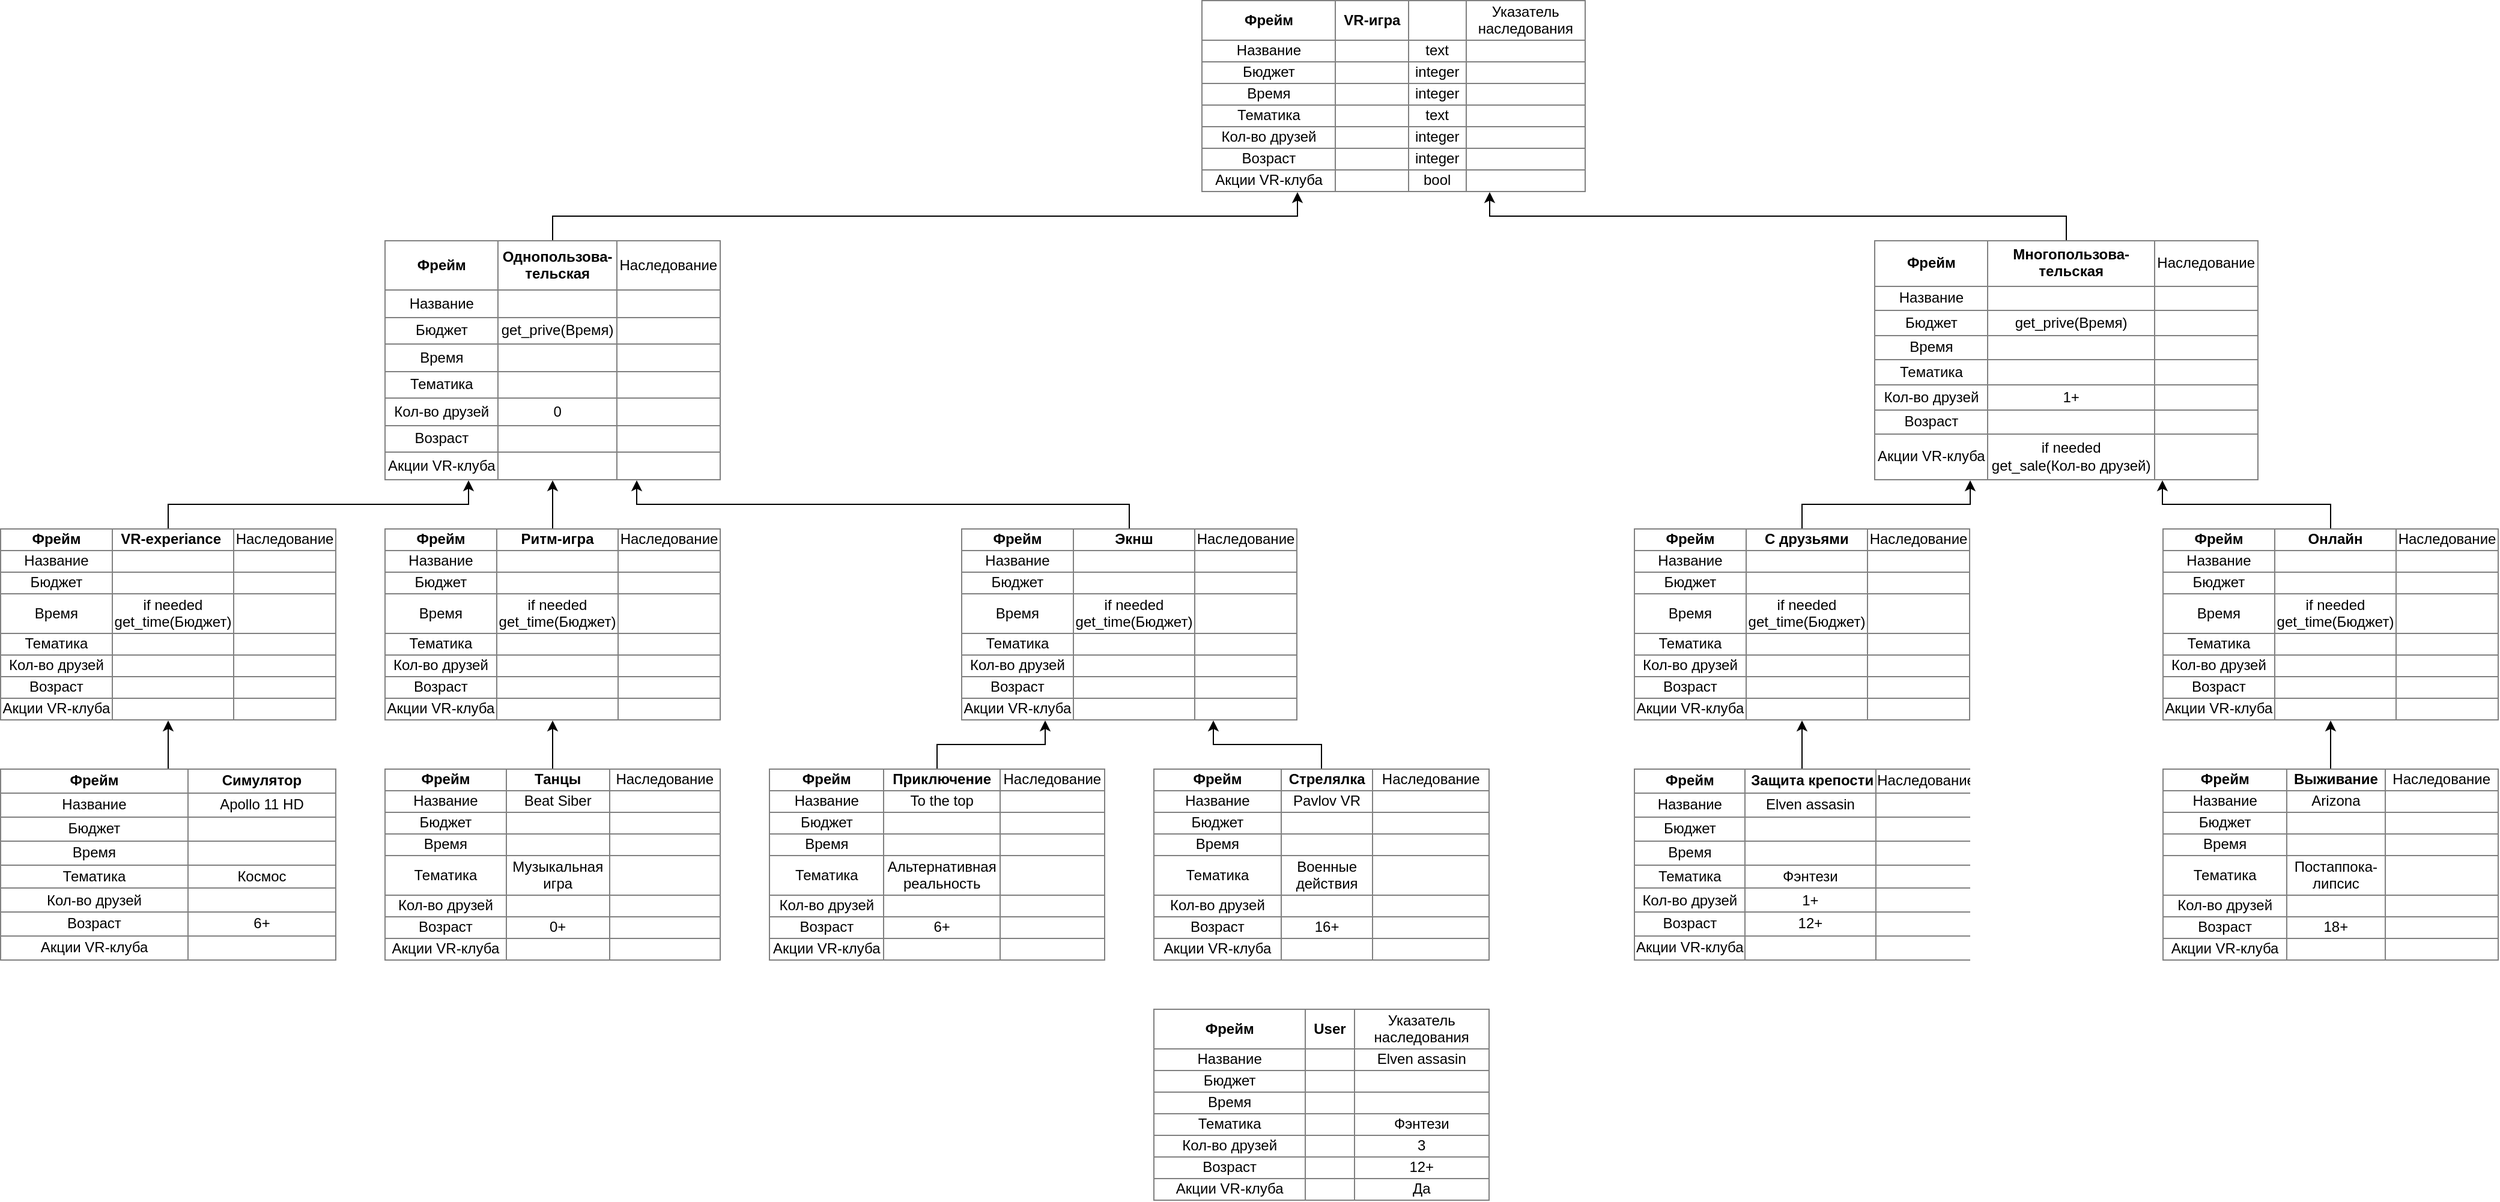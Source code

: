 <mxfile version="12.4.3" type="device" pages="1"><diagram id="cVDN_afEP5w0eiHmL_RP" name="Page-1"><mxGraphModel dx="3897" dy="994" grid="1" gridSize="10" guides="1" tooltips="1" connect="1" arrows="1" fold="1" page="1" pageScale="1" pageWidth="827" pageHeight="1169" math="0" shadow="0"><root><mxCell id="0"/><mxCell id="1" parent="0"/><object label="&lt;table border=&quot;1&quot; width=&quot;100%&quot; style=&quot;width: 100% ; height: 100% ; border-collapse: collapse&quot;&gt;&lt;tbody&gt;&lt;tr&gt;&lt;td&gt;&lt;b&gt;Фрейм&lt;/b&gt;&lt;/td&gt;&lt;td&gt;&lt;b&gt;VR-игра&lt;/b&gt;&lt;/td&gt;&lt;td&gt;&lt;br&gt;&lt;/td&gt;&lt;td&gt;Указатель&lt;br&gt;наследования&lt;/td&gt;&lt;/tr&gt;&lt;tr&gt;&lt;td&gt;Название&lt;/td&gt;&lt;td&gt;&lt;br&gt;&lt;/td&gt;&lt;td&gt;text&lt;/td&gt;&lt;td&gt;&lt;br&gt;&lt;/td&gt;&lt;/tr&gt;&lt;tr&gt;&lt;td&gt;Бюджет&lt;/td&gt;&lt;td&gt;&lt;br&gt;&lt;/td&gt;&lt;td&gt;integer&lt;/td&gt;&lt;td&gt;&lt;br&gt;&lt;/td&gt;&lt;/tr&gt;&lt;tr&gt;&lt;td&gt;Время&lt;/td&gt;&lt;td&gt;&lt;br&gt;&lt;/td&gt;&lt;td&gt;integer&lt;br&gt;&lt;/td&gt;&lt;td&gt;&lt;br&gt;&lt;/td&gt;&lt;/tr&gt;&lt;tr&gt;&lt;td&gt;Тематика&lt;/td&gt;&lt;td&gt;&lt;br&gt;&lt;/td&gt;&lt;td&gt;text&lt;/td&gt;&lt;td&gt;&lt;br&gt;&lt;/td&gt;&lt;/tr&gt;&lt;tr&gt;&lt;td&gt;Кол-во друзей&lt;/td&gt;&lt;td&gt;&lt;br&gt;&lt;/td&gt;&lt;td&gt;integer&lt;/td&gt;&lt;td&gt;&lt;br&gt;&lt;/td&gt;&lt;/tr&gt;&lt;tr&gt;&lt;td&gt;Возраст&lt;/td&gt;&lt;td&gt;&lt;br&gt;&lt;/td&gt;&lt;td&gt;integer&lt;/td&gt;&lt;td&gt;&lt;br&gt;&lt;/td&gt;&lt;/tr&gt;&lt;tr&gt;&lt;td&gt;Акции VR-клуба&lt;/td&gt;&lt;td&gt;&lt;br&gt;&lt;/td&gt;&lt;td&gt;bool&lt;/td&gt;&lt;td&gt;&lt;br&gt;&lt;/td&gt;&lt;/tr&gt;&lt;/tbody&gt;&lt;/table&gt;" id="p382-A87KqGorFQQqYWC-11"><mxCell style="text;html=1;strokeColor=none;fillColor=none;overflow=fill;align=center;" parent="1" vertex="1"><mxGeometry x="-600" y="120" width="320" height="160" as="geometry"/></mxCell></object><mxCell id="mom5N-bsI6EwqqeUB0af-39" style="edgeStyle=orthogonalEdgeStyle;rounded=0;orthogonalLoop=1;jettySize=auto;html=1;exitX=0.5;exitY=0;exitDx=0;exitDy=0;entryX=0.25;entryY=1;entryDx=0;entryDy=0;" edge="1" parent="1" source="mom5N-bsI6EwqqeUB0af-1" target="p382-A87KqGorFQQqYWC-11"><mxGeometry relative="1" as="geometry"/></mxCell><object label="&lt;table border=&quot;1&quot; width=&quot;100%&quot; style=&quot;width: 100% ; height: 100% ; border-collapse: collapse&quot;&gt;&lt;tbody&gt;&lt;tr&gt;&lt;td&gt;&lt;b&gt;Фрейм&lt;/b&gt;&lt;/td&gt;&lt;td&gt;&lt;b&gt;Однопользова-&lt;br&gt;тельская&lt;/b&gt;&lt;/td&gt;&lt;td&gt;Наследование&lt;/td&gt;&lt;/tr&gt;&lt;tr&gt;&lt;td&gt;Название&lt;/td&gt;&lt;td&gt;&lt;br&gt;&lt;/td&gt;&lt;td&gt;&lt;br&gt;&lt;/td&gt;&lt;/tr&gt;&lt;tr&gt;&lt;td&gt;Бюджет&lt;/td&gt;&lt;td&gt;get_prive(Время)&lt;/td&gt;&lt;td&gt;&lt;br&gt;&lt;/td&gt;&lt;/tr&gt;&lt;tr&gt;&lt;td&gt;Время&lt;/td&gt;&lt;td&gt;&lt;br&gt;&lt;/td&gt;&lt;td&gt;&lt;br&gt;&lt;/td&gt;&lt;/tr&gt;&lt;tr&gt;&lt;td&gt;Тематика&lt;/td&gt;&lt;td&gt;&lt;br&gt;&lt;/td&gt;&lt;td&gt;&lt;br&gt;&lt;/td&gt;&lt;/tr&gt;&lt;tr&gt;&lt;td&gt;Кол-во друзей&lt;/td&gt;&lt;td&gt;0&lt;/td&gt;&lt;td&gt;&lt;br&gt;&lt;/td&gt;&lt;/tr&gt;&lt;tr&gt;&lt;td&gt;Возраст&lt;/td&gt;&lt;td&gt;&lt;br&gt;&lt;/td&gt;&lt;td&gt;&lt;br&gt;&lt;/td&gt;&lt;/tr&gt;&lt;tr&gt;&lt;td&gt;Акции VR-клуба&lt;br&gt;&lt;/td&gt;&lt;td&gt;&lt;br&gt;&lt;/td&gt;&lt;td&gt;&lt;br&gt;&lt;/td&gt;&lt;/tr&gt;&lt;/tbody&gt;&lt;/table&gt;" id="mom5N-bsI6EwqqeUB0af-1"><mxCell style="text;html=1;strokeColor=none;fillColor=none;overflow=fill;align=center;" vertex="1" parent="1"><mxGeometry x="-1280" y="320" width="280" height="200" as="geometry"/></mxCell></object><mxCell id="mom5N-bsI6EwqqeUB0af-36" style="edgeStyle=orthogonalEdgeStyle;rounded=0;orthogonalLoop=1;jettySize=auto;html=1;exitX=0.5;exitY=0;exitDx=0;exitDy=0;entryX=0.25;entryY=1;entryDx=0;entryDy=0;" edge="1" parent="1" source="mom5N-bsI6EwqqeUB0af-17" target="mom5N-bsI6EwqqeUB0af-1"><mxGeometry relative="1" as="geometry"/></mxCell><object label="&lt;table border=&quot;1&quot; width=&quot;100%&quot; style=&quot;width: 100% ; height: 100% ; border-collapse: collapse&quot;&gt;&lt;tbody&gt;&lt;tr&gt;&lt;td&gt;&lt;b&gt;Фрейм&lt;/b&gt;&lt;/td&gt;&lt;td&gt;&lt;b&gt;VR-experiance&amp;nbsp;&lt;/b&gt;&lt;/td&gt;&lt;td&gt;Наследование&lt;/td&gt;&lt;/tr&gt;&lt;tr&gt;&lt;td&gt;Название&lt;/td&gt;&lt;td&gt;&lt;br&gt;&lt;/td&gt;&lt;td&gt;&lt;br&gt;&lt;/td&gt;&lt;/tr&gt;&lt;tr&gt;&lt;td&gt;Бюджет&lt;/td&gt;&lt;td&gt;&lt;br&gt;&lt;/td&gt;&lt;td&gt;&lt;br&gt;&lt;/td&gt;&lt;/tr&gt;&lt;tr&gt;&lt;td&gt;Время&lt;/td&gt;&lt;td&gt;if needed&lt;br&gt;get_time(Бюджет)&lt;/td&gt;&lt;td&gt;&lt;br&gt;&lt;/td&gt;&lt;/tr&gt;&lt;tr&gt;&lt;td&gt;Тематика&lt;br&gt;&lt;/td&gt;&lt;td&gt;&lt;br&gt;&lt;/td&gt;&lt;td&gt;&lt;br&gt;&lt;/td&gt;&lt;/tr&gt;&lt;tr&gt;&lt;td&gt;Кол-во друзей&lt;/td&gt;&lt;td&gt;&lt;br&gt;&lt;/td&gt;&lt;td&gt;&lt;br&gt;&lt;/td&gt;&lt;/tr&gt;&lt;tr&gt;&lt;td&gt;Возраст&lt;/td&gt;&lt;td&gt;&lt;br&gt;&lt;/td&gt;&lt;td&gt;&lt;br&gt;&lt;/td&gt;&lt;/tr&gt;&lt;tr&gt;&lt;td&gt;Акции VR-клуба&lt;/td&gt;&lt;td&gt;&lt;br&gt;&lt;/td&gt;&lt;td&gt;&lt;br&gt;&lt;/td&gt;&lt;/tr&gt;&lt;/tbody&gt;&lt;/table&gt;" id="mom5N-bsI6EwqqeUB0af-17"><mxCell style="text;html=1;strokeColor=none;fillColor=none;overflow=fill;align=center;" vertex="1" parent="1"><mxGeometry x="-1600" y="560" width="280" height="160" as="geometry"/></mxCell></object><mxCell id="mom5N-bsI6EwqqeUB0af-37" style="edgeStyle=orthogonalEdgeStyle;rounded=0;orthogonalLoop=1;jettySize=auto;html=1;exitX=0.5;exitY=0;exitDx=0;exitDy=0;entryX=0.5;entryY=1;entryDx=0;entryDy=0;" edge="1" parent="1" source="mom5N-bsI6EwqqeUB0af-18" target="mom5N-bsI6EwqqeUB0af-1"><mxGeometry relative="1" as="geometry"/></mxCell><object label="&lt;table border=&quot;1&quot; width=&quot;100%&quot; style=&quot;width: 100% ; height: 100% ; border-collapse: collapse&quot;&gt;&lt;tbody&gt;&lt;tr&gt;&lt;td&gt;&lt;b&gt;Фрейм&lt;/b&gt;&lt;/td&gt;&lt;td&gt;&lt;b&gt;Ритм-игра&lt;/b&gt;&lt;/td&gt;&lt;td&gt;Наследование&lt;/td&gt;&lt;/tr&gt;&lt;tr&gt;&lt;td&gt;Название&lt;/td&gt;&lt;td&gt;&lt;br&gt;&lt;/td&gt;&lt;td&gt;&lt;br&gt;&lt;/td&gt;&lt;/tr&gt;&lt;tr&gt;&lt;td&gt;Бюджет&lt;/td&gt;&lt;td&gt;&lt;/td&gt;&lt;td&gt;&lt;br&gt;&lt;/td&gt;&lt;/tr&gt;&lt;tr&gt;&lt;td&gt;Время&lt;/td&gt;&lt;td&gt;if needed&lt;br&gt;get_time(Бюджет)&lt;/td&gt;&lt;td&gt;&lt;br&gt;&lt;/td&gt;&lt;/tr&gt;&lt;tr&gt;&lt;td&gt;Тематика&lt;br&gt;&lt;/td&gt;&lt;td&gt;&lt;/td&gt;&lt;td&gt;&lt;br&gt;&lt;/td&gt;&lt;/tr&gt;&lt;tr&gt;&lt;td&gt;Кол-во друзей&lt;/td&gt;&lt;td&gt;&lt;br&gt;&lt;/td&gt;&lt;td&gt;&lt;br&gt;&lt;/td&gt;&lt;/tr&gt;&lt;tr&gt;&lt;td&gt;Возраст&lt;/td&gt;&lt;td&gt;&lt;br&gt;&lt;/td&gt;&lt;td&gt;&lt;br&gt;&lt;/td&gt;&lt;/tr&gt;&lt;tr&gt;&lt;td&gt;Акции VR-клуба&lt;br&gt;&lt;/td&gt;&lt;td&gt;&lt;br&gt;&lt;/td&gt;&lt;td&gt;&lt;br&gt;&lt;/td&gt;&lt;/tr&gt;&lt;/tbody&gt;&lt;/table&gt;" id="mom5N-bsI6EwqqeUB0af-18"><mxCell style="text;html=1;strokeColor=none;fillColor=none;overflow=fill;align=center;" vertex="1" parent="1"><mxGeometry x="-1280" y="560" width="280" height="160" as="geometry"/></mxCell></object><mxCell id="mom5N-bsI6EwqqeUB0af-38" style="edgeStyle=orthogonalEdgeStyle;rounded=0;orthogonalLoop=1;jettySize=auto;html=1;exitX=0.5;exitY=0;exitDx=0;exitDy=0;entryX=0.75;entryY=1;entryDx=0;entryDy=0;" edge="1" parent="1" source="mom5N-bsI6EwqqeUB0af-19" target="mom5N-bsI6EwqqeUB0af-1"><mxGeometry relative="1" as="geometry"/></mxCell><object label="&lt;table border=&quot;1&quot; width=&quot;100%&quot; style=&quot;width: 100% ; height: 100% ; border-collapse: collapse&quot;&gt;&lt;tbody&gt;&lt;tr&gt;&lt;td&gt;&lt;b&gt;Фрейм&lt;/b&gt;&lt;/td&gt;&lt;td&gt;&lt;b&gt;Экнш&lt;/b&gt;&lt;/td&gt;&lt;td&gt;Наследование&lt;/td&gt;&lt;/tr&gt;&lt;tr&gt;&lt;td&gt;Название&lt;/td&gt;&lt;td&gt;&lt;br&gt;&lt;/td&gt;&lt;td&gt;&lt;br&gt;&lt;/td&gt;&lt;/tr&gt;&lt;tr&gt;&lt;td&gt;Бюджет&lt;/td&gt;&lt;td&gt;&amp;nbsp;&lt;/td&gt;&lt;td&gt;&lt;br&gt;&lt;/td&gt;&lt;/tr&gt;&lt;tr&gt;&lt;td&gt;Время&lt;/td&gt;&lt;td&gt;if needed&lt;br&gt;get_time(Бюджет)&lt;br&gt;&lt;/td&gt;&lt;td&gt;&lt;br&gt;&lt;/td&gt;&lt;/tr&gt;&lt;tr&gt;&lt;td&gt;Тематика&lt;/td&gt;&lt;td&gt;&lt;br&gt;&lt;/td&gt;&lt;td&gt;&lt;br&gt;&lt;/td&gt;&lt;/tr&gt;&lt;tr&gt;&lt;td&gt;Кол-во друзей&lt;/td&gt;&lt;td&gt;&lt;br&gt;&lt;/td&gt;&lt;td&gt;&lt;br&gt;&lt;/td&gt;&lt;/tr&gt;&lt;tr&gt;&lt;td&gt;Возраст&lt;/td&gt;&lt;td&gt;&lt;br&gt;&lt;/td&gt;&lt;td&gt;&lt;br&gt;&lt;/td&gt;&lt;/tr&gt;&lt;tr&gt;&lt;td&gt;Акции VR-клуба&lt;br&gt;&lt;/td&gt;&lt;td&gt;&lt;br&gt;&lt;/td&gt;&lt;td&gt;&lt;br&gt;&lt;/td&gt;&lt;/tr&gt;&lt;/tbody&gt;&lt;/table&gt;" id="mom5N-bsI6EwqqeUB0af-19"><mxCell style="text;html=1;strokeColor=none;fillColor=none;overflow=fill;align=center;" vertex="1" parent="1"><mxGeometry x="-800" y="560" width="280" height="160" as="geometry"/></mxCell></object><mxCell id="mom5N-bsI6EwqqeUB0af-32" style="edgeStyle=orthogonalEdgeStyle;rounded=0;orthogonalLoop=1;jettySize=auto;html=1;exitX=0.5;exitY=0;exitDx=0;exitDy=0;entryX=0.25;entryY=1;entryDx=0;entryDy=0;" edge="1" parent="1" source="mom5N-bsI6EwqqeUB0af-20" target="mom5N-bsI6EwqqeUB0af-19"><mxGeometry relative="1" as="geometry"/></mxCell><object label="&lt;table border=&quot;1&quot; width=&quot;100%&quot; style=&quot;width: 100% ; height: 100% ; border-collapse: collapse&quot;&gt;&lt;tbody&gt;&lt;tr&gt;&lt;td&gt;&lt;b&gt;Фрейм&lt;/b&gt;&lt;/td&gt;&lt;td&gt;&lt;b&gt;Приключение&lt;/b&gt;&lt;/td&gt;&lt;td&gt;Наследование&lt;/td&gt;&lt;/tr&gt;&lt;tr&gt;&lt;td&gt;Название&lt;/td&gt;&lt;td&gt;To the top&lt;/td&gt;&lt;td&gt;&lt;br&gt;&lt;/td&gt;&lt;/tr&gt;&lt;tr&gt;&lt;td&gt;Бюджет&lt;/td&gt;&lt;td&gt;&lt;br&gt;&lt;/td&gt;&lt;td&gt;&lt;br&gt;&lt;/td&gt;&lt;/tr&gt;&lt;tr&gt;&lt;td&gt;Время&lt;/td&gt;&lt;td&gt;&lt;br&gt;&lt;/td&gt;&lt;td&gt;&lt;br&gt;&lt;/td&gt;&lt;/tr&gt;&lt;tr&gt;&lt;td&gt;Тематика&lt;/td&gt;&lt;td&gt;Альтернативная&lt;br&gt;реальность&lt;/td&gt;&lt;td&gt;&lt;br&gt;&lt;/td&gt;&lt;/tr&gt;&lt;tr&gt;&lt;td&gt;Кол-во друзей&lt;/td&gt;&lt;td&gt;&lt;br&gt;&lt;/td&gt;&lt;td&gt;&lt;br&gt;&lt;/td&gt;&lt;/tr&gt;&lt;tr&gt;&lt;td&gt;Возраст&lt;/td&gt;&lt;td&gt;6+&lt;/td&gt;&lt;td&gt;&lt;br&gt;&lt;/td&gt;&lt;/tr&gt;&lt;tr&gt;&lt;td&gt;Акции VR-клуба&lt;br&gt;&lt;/td&gt;&lt;td&gt;&lt;br&gt;&lt;/td&gt;&lt;td&gt;&lt;br&gt;&lt;/td&gt;&lt;/tr&gt;&lt;/tbody&gt;&lt;/table&gt;" id="mom5N-bsI6EwqqeUB0af-20"><mxCell style="text;html=1;strokeColor=none;fillColor=none;overflow=fill;align=center;" vertex="1" parent="1"><mxGeometry x="-960" y="760" width="280" height="160" as="geometry"/></mxCell></object><mxCell id="mom5N-bsI6EwqqeUB0af-34" style="edgeStyle=orthogonalEdgeStyle;rounded=0;orthogonalLoop=1;jettySize=auto;html=1;exitX=0.5;exitY=0;exitDx=0;exitDy=0;entryX=0.5;entryY=1;entryDx=0;entryDy=0;" edge="1" parent="1" source="mom5N-bsI6EwqqeUB0af-21" target="mom5N-bsI6EwqqeUB0af-18"><mxGeometry relative="1" as="geometry"/></mxCell><object label="&lt;table border=&quot;1&quot; width=&quot;100%&quot; style=&quot;width: 100% ; height: 100% ; border-collapse: collapse&quot;&gt;&lt;tbody&gt;&lt;tr&gt;&lt;td&gt;&lt;b&gt;Фрейм&lt;/b&gt;&lt;/td&gt;&lt;td&gt;&lt;b&gt;Танцы&lt;/b&gt;&lt;/td&gt;&lt;td&gt;Наследование&lt;/td&gt;&lt;/tr&gt;&lt;tr&gt;&lt;td&gt;Название&lt;/td&gt;&lt;td&gt;Beat Siber&lt;/td&gt;&lt;td&gt;&lt;br&gt;&lt;/td&gt;&lt;/tr&gt;&lt;tr&gt;&lt;td&gt;Бюджет&lt;/td&gt;&lt;td&gt;&amp;nbsp;&lt;/td&gt;&lt;td&gt;&lt;br&gt;&lt;/td&gt;&lt;/tr&gt;&lt;tr&gt;&lt;td&gt;Время&lt;/td&gt;&lt;td&gt;&lt;br&gt;&lt;/td&gt;&lt;td&gt;&lt;br&gt;&lt;/td&gt;&lt;/tr&gt;&lt;tr&gt;&lt;td&gt;Тематика&lt;/td&gt;&lt;td&gt;Музыкальная &lt;br&gt;игра&lt;/td&gt;&lt;td&gt;&lt;br&gt;&lt;/td&gt;&lt;/tr&gt;&lt;tr&gt;&lt;td&gt;Кол-во друзей&lt;/td&gt;&lt;td&gt;&lt;br&gt;&lt;/td&gt;&lt;td&gt;&lt;br&gt;&lt;/td&gt;&lt;/tr&gt;&lt;tr&gt;&lt;td&gt;Возраст&lt;/td&gt;&lt;td&gt;0+&lt;/td&gt;&lt;td&gt;&lt;br&gt;&lt;/td&gt;&lt;/tr&gt;&lt;tr&gt;&lt;td&gt;Акции VR-клуба&lt;br&gt;&lt;/td&gt;&lt;td&gt;&lt;br&gt;&lt;/td&gt;&lt;td&gt;&lt;br&gt;&lt;/td&gt;&lt;/tr&gt;&lt;/tbody&gt;&lt;/table&gt;" id="mom5N-bsI6EwqqeUB0af-21"><mxCell style="text;html=1;strokeColor=none;fillColor=none;overflow=fill;align=center;" vertex="1" parent="1"><mxGeometry x="-1280" y="760" width="280" height="160" as="geometry"/></mxCell></object><mxCell id="mom5N-bsI6EwqqeUB0af-35" style="edgeStyle=orthogonalEdgeStyle;rounded=0;orthogonalLoop=1;jettySize=auto;html=1;exitX=0.5;exitY=0;exitDx=0;exitDy=0;entryX=0.5;entryY=1;entryDx=0;entryDy=0;" edge="1" parent="1" source="mom5N-bsI6EwqqeUB0af-22" target="mom5N-bsI6EwqqeUB0af-17"><mxGeometry relative="1" as="geometry"/></mxCell><object label="&lt;table border=&quot;1&quot; width=&quot;100%&quot; style=&quot;width: 100% ; height: 100% ; border-collapse: collapse&quot;&gt;&lt;tbody&gt;&lt;tr&gt;&lt;td&gt;&lt;b&gt;Фрейм&lt;/b&gt;&lt;/td&gt;&lt;td&gt;&lt;b&gt;Симулятор&lt;/b&gt;&lt;/td&gt;&lt;/tr&gt;&lt;tr&gt;&lt;td&gt;Название&lt;/td&gt;&lt;td&gt;Apollo 11 HD&lt;/td&gt;&lt;/tr&gt;&lt;tr&gt;&lt;td&gt;Бюджет&lt;/td&gt;&lt;td&gt;&amp;nbsp;&lt;/td&gt;&lt;/tr&gt;&lt;tr&gt;&lt;td&gt;Время&lt;/td&gt;&lt;td&gt;&lt;br&gt;&lt;/td&gt;&lt;/tr&gt;&lt;tr&gt;&lt;td&gt;Тематика&lt;br&gt;&lt;/td&gt;&lt;td&gt;Космос&lt;/td&gt;&lt;/tr&gt;&lt;tr&gt;&lt;td&gt;Кол-во друзей&lt;/td&gt;&lt;td&gt;&lt;br&gt;&lt;/td&gt;&lt;/tr&gt;&lt;tr&gt;&lt;td&gt;Возраст&lt;/td&gt;&lt;td&gt;6+&lt;/td&gt;&lt;/tr&gt;&lt;tr&gt;&lt;td&gt;Акции VR-клуба&lt;br&gt;&lt;/td&gt;&lt;td&gt;&lt;br&gt;&lt;/td&gt;&lt;/tr&gt;&lt;/tbody&gt;&lt;/table&gt;" id="mom5N-bsI6EwqqeUB0af-22"><mxCell style="text;html=1;strokeColor=none;fillColor=none;overflow=fill;align=center;" vertex="1" parent="1"><mxGeometry x="-1600" y="760" width="280" height="160" as="geometry"/></mxCell></object><mxCell id="mom5N-bsI6EwqqeUB0af-40" style="edgeStyle=orthogonalEdgeStyle;rounded=0;orthogonalLoop=1;jettySize=auto;html=1;exitX=0.5;exitY=0;exitDx=0;exitDy=0;entryX=0.75;entryY=1;entryDx=0;entryDy=0;" edge="1" parent="1" source="mom5N-bsI6EwqqeUB0af-25" target="p382-A87KqGorFQQqYWC-11"><mxGeometry relative="1" as="geometry"/></mxCell><object label="&lt;table border=&quot;1&quot; width=&quot;100%&quot; style=&quot;width: 100% ; height: 100% ; border-collapse: collapse&quot;&gt;&lt;tbody&gt;&lt;tr&gt;&lt;td&gt;&lt;b&gt;Фрейм&lt;/b&gt;&lt;/td&gt;&lt;td&gt;&lt;b&gt;Многопользова-&lt;br&gt;тельская&lt;/b&gt;&lt;/td&gt;&lt;td&gt;Наследование&lt;/td&gt;&lt;/tr&gt;&lt;tr&gt;&lt;td&gt;Название&lt;/td&gt;&lt;td&gt;&lt;br&gt;&lt;/td&gt;&lt;td&gt;&lt;br&gt;&lt;/td&gt;&lt;/tr&gt;&lt;tr&gt;&lt;td&gt;Бюджет&lt;/td&gt;&lt;td&gt;get_prive(Время)&lt;br&gt;&lt;/td&gt;&lt;td&gt;&lt;br&gt;&lt;/td&gt;&lt;/tr&gt;&lt;tr&gt;&lt;td&gt;Время&lt;/td&gt;&lt;td&gt;&lt;br&gt;&lt;/td&gt;&lt;td&gt;&lt;br&gt;&lt;/td&gt;&lt;/tr&gt;&lt;tr&gt;&lt;td&gt;Тематика&lt;/td&gt;&lt;td&gt;&lt;br&gt;&lt;/td&gt;&lt;td&gt;&lt;br&gt;&lt;/td&gt;&lt;/tr&gt;&lt;tr&gt;&lt;td&gt;Кол-во друзей&lt;/td&gt;&lt;td&gt;1+&lt;/td&gt;&lt;td&gt;&lt;br&gt;&lt;/td&gt;&lt;/tr&gt;&lt;tr&gt;&lt;td&gt;Возраст&lt;/td&gt;&lt;td&gt;&lt;br&gt;&lt;/td&gt;&lt;td&gt;&lt;br&gt;&lt;/td&gt;&lt;/tr&gt;&lt;tr&gt;&lt;td&gt;Акции VR-клуба&lt;br&gt;&lt;/td&gt;&lt;td&gt;if needed&lt;br&gt;get_sale(Кол-во друзей)&lt;/td&gt;&lt;td&gt;&lt;br&gt;&lt;/td&gt;&lt;/tr&gt;&lt;/tbody&gt;&lt;/table&gt;" id="mom5N-bsI6EwqqeUB0af-25"><mxCell style="text;html=1;strokeColor=none;fillColor=none;overflow=fill;align=center;" vertex="1" parent="1"><mxGeometry x="-40" y="320" width="320" height="200" as="geometry"/></mxCell></object><mxCell id="mom5N-bsI6EwqqeUB0af-43" style="edgeStyle=orthogonalEdgeStyle;rounded=0;orthogonalLoop=1;jettySize=auto;html=1;exitX=0.5;exitY=0;exitDx=0;exitDy=0;entryX=0.5;entryY=1;entryDx=0;entryDy=0;" edge="1" parent="1" source="mom5N-bsI6EwqqeUB0af-26" target="mom5N-bsI6EwqqeUB0af-27"><mxGeometry relative="1" as="geometry"/></mxCell><object label="&lt;table border=&quot;1&quot; width=&quot;100%&quot; style=&quot;width: 100% ; height: 100% ; border-collapse: collapse&quot;&gt;&lt;tbody&gt;&lt;tr&gt;&lt;td&gt;&lt;b&gt;Фрейм&lt;/b&gt;&lt;/td&gt;&lt;td&gt;&lt;b&gt;&amp;nbsp;Защита крепости&lt;/b&gt;&lt;/td&gt;&lt;td&gt;Наследование&lt;/td&gt;&lt;/tr&gt;&lt;tr&gt;&lt;td&gt;Название&lt;/td&gt;&lt;td&gt;Elven assasin&lt;br&gt;&lt;/td&gt;&lt;td&gt;&lt;br&gt;&lt;/td&gt;&lt;/tr&gt;&lt;tr&gt;&lt;td&gt;Бюджет&lt;/td&gt;&lt;td&gt;&lt;br&gt;&lt;/td&gt;&lt;td&gt;&lt;br&gt;&lt;/td&gt;&lt;/tr&gt;&lt;tr&gt;&lt;td&gt;Время&lt;/td&gt;&lt;td&gt;&lt;br&gt;&lt;/td&gt;&lt;td&gt;&lt;br&gt;&lt;/td&gt;&lt;/tr&gt;&lt;tr&gt;&lt;td&gt;Тематика&lt;br&gt;&lt;/td&gt;&lt;td&gt;Фэнтези&lt;/td&gt;&lt;td&gt;&lt;br&gt;&lt;/td&gt;&lt;/tr&gt;&lt;tr&gt;&lt;td&gt;Кол-во друзей&lt;/td&gt;&lt;td&gt;1+&lt;/td&gt;&lt;td&gt;&lt;br&gt;&lt;/td&gt;&lt;/tr&gt;&lt;tr&gt;&lt;td&gt;Возраст&lt;/td&gt;&lt;td&gt;12+&lt;/td&gt;&lt;td&gt;&lt;br&gt;&lt;/td&gt;&lt;/tr&gt;&lt;tr&gt;&lt;td&gt;Акции VR-клуба&lt;br&gt;&lt;/td&gt;&lt;td&gt;&lt;br&gt;&lt;/td&gt;&lt;td&gt;&lt;br&gt;&lt;/td&gt;&lt;/tr&gt;&lt;/tbody&gt;&lt;/table&gt;" id="mom5N-bsI6EwqqeUB0af-26"><mxCell style="text;html=1;strokeColor=none;fillColor=none;overflow=fill;align=center;" vertex="1" parent="1"><mxGeometry x="-240" y="760" width="280" height="160" as="geometry"/></mxCell></object><mxCell id="mom5N-bsI6EwqqeUB0af-41" style="edgeStyle=orthogonalEdgeStyle;rounded=0;orthogonalLoop=1;jettySize=auto;html=1;exitX=0.5;exitY=0;exitDx=0;exitDy=0;entryX=0.25;entryY=1;entryDx=0;entryDy=0;" edge="1" parent="1" source="mom5N-bsI6EwqqeUB0af-27" target="mom5N-bsI6EwqqeUB0af-25"><mxGeometry relative="1" as="geometry"/></mxCell><object label="&lt;table border=&quot;1&quot; width=&quot;100%&quot; style=&quot;width: 100% ; height: 100% ; border-collapse: collapse&quot;&gt;&lt;tbody&gt;&lt;tr&gt;&lt;td&gt;&lt;b&gt;Фрейм&lt;/b&gt;&lt;/td&gt;&lt;td&gt;&lt;b&gt;С друзьями&lt;/b&gt;&lt;/td&gt;&lt;td&gt;Наследование&lt;/td&gt;&lt;/tr&gt;&lt;tr&gt;&lt;td&gt;Название&lt;/td&gt;&lt;td&gt;&lt;br&gt;&lt;/td&gt;&lt;td&gt;&lt;br&gt;&lt;/td&gt;&lt;/tr&gt;&lt;tr&gt;&lt;td&gt;Бюджет&lt;/td&gt;&lt;td&gt;&lt;br&gt;&lt;/td&gt;&lt;td&gt;&lt;br&gt;&lt;/td&gt;&lt;/tr&gt;&lt;tr&gt;&lt;td&gt;Время&lt;/td&gt;&lt;td&gt;if needed&lt;br&gt;get_time(Бюджет)&lt;br&gt;&lt;/td&gt;&lt;td&gt;&lt;br&gt;&lt;/td&gt;&lt;/tr&gt;&lt;tr&gt;&lt;td&gt;Тематика&lt;br&gt;&lt;/td&gt;&lt;td&gt;&lt;br&gt;&lt;/td&gt;&lt;td&gt;&lt;br&gt;&lt;/td&gt;&lt;/tr&gt;&lt;tr&gt;&lt;td&gt;Кол-во друзей&lt;/td&gt;&lt;td&gt;&lt;br&gt;&lt;/td&gt;&lt;td&gt;&lt;br&gt;&lt;/td&gt;&lt;/tr&gt;&lt;tr&gt;&lt;td&gt;Возраст&lt;/td&gt;&lt;td&gt;&lt;br&gt;&lt;/td&gt;&lt;td&gt;&lt;br&gt;&lt;/td&gt;&lt;/tr&gt;&lt;tr&gt;&lt;td&gt;Акции VR-клуба&lt;br&gt;&lt;/td&gt;&lt;td&gt;&lt;br&gt;&lt;/td&gt;&lt;td&gt;&lt;br&gt;&lt;/td&gt;&lt;/tr&gt;&lt;/tbody&gt;&lt;/table&gt;" id="mom5N-bsI6EwqqeUB0af-27"><mxCell style="text;html=1;strokeColor=none;fillColor=none;overflow=fill;align=center;" vertex="1" parent="1"><mxGeometry x="-240" y="560" width="280" height="160" as="geometry"/></mxCell></object><mxCell id="mom5N-bsI6EwqqeUB0af-42" style="edgeStyle=orthogonalEdgeStyle;rounded=0;orthogonalLoop=1;jettySize=auto;html=1;exitX=0.5;exitY=0;exitDx=0;exitDy=0;entryX=0.75;entryY=1;entryDx=0;entryDy=0;" edge="1" parent="1" source="mom5N-bsI6EwqqeUB0af-28" target="mom5N-bsI6EwqqeUB0af-25"><mxGeometry relative="1" as="geometry"/></mxCell><object label="&lt;table border=&quot;1&quot; width=&quot;100%&quot; style=&quot;width: 100% ; height: 100% ; border-collapse: collapse&quot;&gt;&lt;tbody&gt;&lt;tr&gt;&lt;td&gt;&lt;b&gt;Фрейм&lt;/b&gt;&lt;/td&gt;&lt;td&gt;&lt;b&gt;Онлайн&lt;/b&gt;&lt;/td&gt;&lt;td&gt;Наследование&lt;/td&gt;&lt;/tr&gt;&lt;tr&gt;&lt;td&gt;Название&lt;/td&gt;&lt;td&gt;&lt;br&gt;&lt;/td&gt;&lt;td&gt;&lt;br&gt;&lt;/td&gt;&lt;/tr&gt;&lt;tr&gt;&lt;td&gt;Бюджет&lt;/td&gt;&lt;td&gt;&lt;br&gt;&lt;/td&gt;&lt;td&gt;&lt;br&gt;&lt;/td&gt;&lt;/tr&gt;&lt;tr&gt;&lt;td&gt;Время&lt;/td&gt;&lt;td&gt;if needed&lt;br&gt;get_time(Бюджет)&lt;/td&gt;&lt;td&gt;&lt;br&gt;&lt;/td&gt;&lt;/tr&gt;&lt;tr&gt;&lt;td&gt;Тематика&lt;br&gt;&lt;/td&gt;&lt;td&gt;&lt;br&gt;&lt;/td&gt;&lt;td&gt;&lt;br&gt;&lt;/td&gt;&lt;/tr&gt;&lt;tr&gt;&lt;td&gt;Кол-во друзей&lt;/td&gt;&lt;td&gt;&lt;br&gt;&lt;/td&gt;&lt;td&gt;&lt;br&gt;&lt;/td&gt;&lt;/tr&gt;&lt;tr&gt;&lt;td&gt;Возраст&lt;/td&gt;&lt;td&gt;&lt;br&gt;&lt;/td&gt;&lt;td&gt;&lt;br&gt;&lt;/td&gt;&lt;/tr&gt;&lt;tr&gt;&lt;td&gt;Акции VR-клуба&lt;br&gt;&lt;/td&gt;&lt;td&gt;&lt;br&gt;&lt;/td&gt;&lt;td&gt;&lt;br&gt;&lt;/td&gt;&lt;/tr&gt;&lt;/tbody&gt;&lt;/table&gt;" id="mom5N-bsI6EwqqeUB0af-28"><mxCell style="text;html=1;strokeColor=none;fillColor=none;overflow=fill;align=center;" vertex="1" parent="1"><mxGeometry x="200" y="560" width="280" height="160" as="geometry"/></mxCell></object><mxCell id="mom5N-bsI6EwqqeUB0af-44" style="edgeStyle=orthogonalEdgeStyle;rounded=0;orthogonalLoop=1;jettySize=auto;html=1;exitX=0.5;exitY=0;exitDx=0;exitDy=0;entryX=0.5;entryY=1;entryDx=0;entryDy=0;" edge="1" parent="1" source="mom5N-bsI6EwqqeUB0af-29" target="mom5N-bsI6EwqqeUB0af-28"><mxGeometry relative="1" as="geometry"/></mxCell><object label="&lt;table border=&quot;1&quot; width=&quot;100%&quot; style=&quot;width: 100% ; height: 100% ; border-collapse: collapse&quot;&gt;&lt;tbody&gt;&lt;tr&gt;&lt;td&gt;&lt;b&gt;Фрейм&lt;/b&gt;&lt;/td&gt;&lt;td&gt;&lt;b&gt;Выживание&lt;/b&gt;&lt;/td&gt;&lt;td&gt;Наследование&lt;/td&gt;&lt;/tr&gt;&lt;tr&gt;&lt;td&gt;Название&lt;/td&gt;&lt;td&gt;Arizona&lt;br&gt;&lt;/td&gt;&lt;td&gt;&lt;br&gt;&lt;/td&gt;&lt;/tr&gt;&lt;tr&gt;&lt;td&gt;Бюджет&lt;/td&gt;&lt;td&gt;&lt;br&gt;&lt;/td&gt;&lt;td&gt;&lt;br&gt;&lt;/td&gt;&lt;/tr&gt;&lt;tr&gt;&lt;td&gt;Время&lt;/td&gt;&lt;td&gt;&lt;br&gt;&lt;/td&gt;&lt;td&gt;&lt;br&gt;&lt;/td&gt;&lt;/tr&gt;&lt;tr&gt;&lt;td&gt;Тематика&lt;br&gt;&lt;/td&gt;&lt;td&gt;Постаппока-&lt;br&gt;липсис&lt;/td&gt;&lt;td&gt;&lt;br&gt;&lt;/td&gt;&lt;/tr&gt;&lt;tr&gt;&lt;td&gt;Кол-во друзей&lt;/td&gt;&lt;td&gt;&lt;br&gt;&lt;/td&gt;&lt;td&gt;&lt;br&gt;&lt;/td&gt;&lt;/tr&gt;&lt;tr&gt;&lt;td&gt;Возраст&lt;/td&gt;&lt;td&gt;18+&lt;/td&gt;&lt;td&gt;&lt;br&gt;&lt;/td&gt;&lt;/tr&gt;&lt;tr&gt;&lt;td&gt;Акции VR-клуба&lt;br&gt;&lt;/td&gt;&lt;td&gt;&lt;br&gt;&lt;/td&gt;&lt;td&gt;&lt;br&gt;&lt;/td&gt;&lt;/tr&gt;&lt;/tbody&gt;&lt;/table&gt;" id="mom5N-bsI6EwqqeUB0af-29"><mxCell style="text;html=1;strokeColor=none;fillColor=none;overflow=fill;align=center;" vertex="1" parent="1"><mxGeometry x="200" y="760" width="280" height="160" as="geometry"/></mxCell></object><mxCell id="mom5N-bsI6EwqqeUB0af-33" style="edgeStyle=orthogonalEdgeStyle;rounded=0;orthogonalLoop=1;jettySize=auto;html=1;exitX=0.5;exitY=0;exitDx=0;exitDy=0;entryX=0.75;entryY=1;entryDx=0;entryDy=0;" edge="1" parent="1" source="mom5N-bsI6EwqqeUB0af-30" target="mom5N-bsI6EwqqeUB0af-19"><mxGeometry relative="1" as="geometry"/></mxCell><object label="&lt;table border=&quot;1&quot; width=&quot;100%&quot; style=&quot;width: 100% ; height: 100% ; border-collapse: collapse&quot;&gt;&lt;tbody&gt;&lt;tr&gt;&lt;td&gt;&lt;b&gt;Фрейм&lt;/b&gt;&lt;/td&gt;&lt;td&gt;&lt;b&gt;Стрелялка&lt;/b&gt;&lt;/td&gt;&lt;td&gt;Наследование&lt;/td&gt;&lt;/tr&gt;&lt;tr&gt;&lt;td&gt;Название&lt;/td&gt;&lt;td&gt;Pavlov VR&lt;/td&gt;&lt;td&gt;&lt;br&gt;&lt;/td&gt;&lt;/tr&gt;&lt;tr&gt;&lt;td&gt;Бюджет&lt;/td&gt;&lt;td&gt;&amp;nbsp;&lt;/td&gt;&lt;td&gt;&lt;br&gt;&lt;/td&gt;&lt;/tr&gt;&lt;tr&gt;&lt;td&gt;Время&lt;/td&gt;&lt;td&gt;&lt;br&gt;&lt;/td&gt;&lt;td&gt;&lt;br&gt;&lt;/td&gt;&lt;/tr&gt;&lt;tr&gt;&lt;td&gt;Тематика&lt;/td&gt;&lt;td&gt;Военные &lt;br&gt;действия&lt;/td&gt;&lt;td&gt;&lt;br&gt;&lt;/td&gt;&lt;/tr&gt;&lt;tr&gt;&lt;td&gt;Кол-во друзей&lt;/td&gt;&lt;td&gt;&lt;br&gt;&lt;/td&gt;&lt;td&gt;&lt;br&gt;&lt;/td&gt;&lt;/tr&gt;&lt;tr&gt;&lt;td&gt;Возраст&lt;/td&gt;&lt;td&gt;16+&lt;/td&gt;&lt;td&gt;&lt;br&gt;&lt;/td&gt;&lt;/tr&gt;&lt;tr&gt;&lt;td&gt;Акции VR-клуба&lt;br&gt;&lt;/td&gt;&lt;td&gt;&lt;br&gt;&lt;/td&gt;&lt;td&gt;&lt;br&gt;&lt;/td&gt;&lt;/tr&gt;&lt;/tbody&gt;&lt;/table&gt;" id="mom5N-bsI6EwqqeUB0af-30"><mxCell style="text;html=1;strokeColor=none;fillColor=none;overflow=fill;align=center;" vertex="1" parent="1"><mxGeometry x="-640" y="760" width="280" height="160" as="geometry"/></mxCell></object><object label="&lt;table border=&quot;1&quot; width=&quot;100%&quot; style=&quot;width: 100% ; height: 100% ; border-collapse: collapse&quot;&gt;&lt;tbody&gt;&lt;tr&gt;&lt;td&gt;&lt;b&gt;Фрейм&lt;/b&gt;&lt;/td&gt;&lt;td&gt;&lt;b&gt;User&lt;/b&gt;&lt;/td&gt;&lt;td&gt;Указатель&lt;br&gt;наследования&lt;/td&gt;&lt;/tr&gt;&lt;tr&gt;&lt;td&gt;Название&lt;/td&gt;&lt;td&gt;&lt;br&gt;&lt;/td&gt;&lt;td&gt;Elven assasin&lt;br&gt;&lt;/td&gt;&lt;/tr&gt;&lt;tr&gt;&lt;td&gt;Бюджет&lt;/td&gt;&lt;td&gt;&lt;br&gt;&lt;/td&gt;&lt;td&gt;&lt;br&gt;&lt;/td&gt;&lt;/tr&gt;&lt;tr&gt;&lt;td&gt;Время&lt;/td&gt;&lt;td&gt;&lt;br&gt;&lt;/td&gt;&lt;td&gt;&lt;br&gt;&lt;/td&gt;&lt;/tr&gt;&lt;tr&gt;&lt;td&gt;Тематика&lt;/td&gt;&lt;td&gt;&lt;br&gt;&lt;/td&gt;&lt;td&gt;Фэнтези&lt;br&gt;&lt;/td&gt;&lt;/tr&gt;&lt;tr&gt;&lt;td&gt;Кол-во друзей&lt;/td&gt;&lt;td&gt;&lt;br&gt;&lt;/td&gt;&lt;td&gt;3&lt;/td&gt;&lt;/tr&gt;&lt;tr&gt;&lt;td&gt;Возраст&lt;/td&gt;&lt;td&gt;&lt;br&gt;&lt;/td&gt;&lt;td&gt;12+&lt;/td&gt;&lt;/tr&gt;&lt;tr&gt;&lt;td&gt;Акции VR-клуба&lt;/td&gt;&lt;td&gt;&lt;br&gt;&lt;/td&gt;&lt;td&gt;Да&lt;/td&gt;&lt;/tr&gt;&lt;/tbody&gt;&lt;/table&gt;" id="mom5N-bsI6EwqqeUB0af-46"><mxCell style="text;html=1;strokeColor=none;fillColor=none;overflow=fill;align=center;" vertex="1" parent="1"><mxGeometry x="-640" y="960" width="280" height="160" as="geometry"/></mxCell></object></root></mxGraphModel></diagram></mxfile>